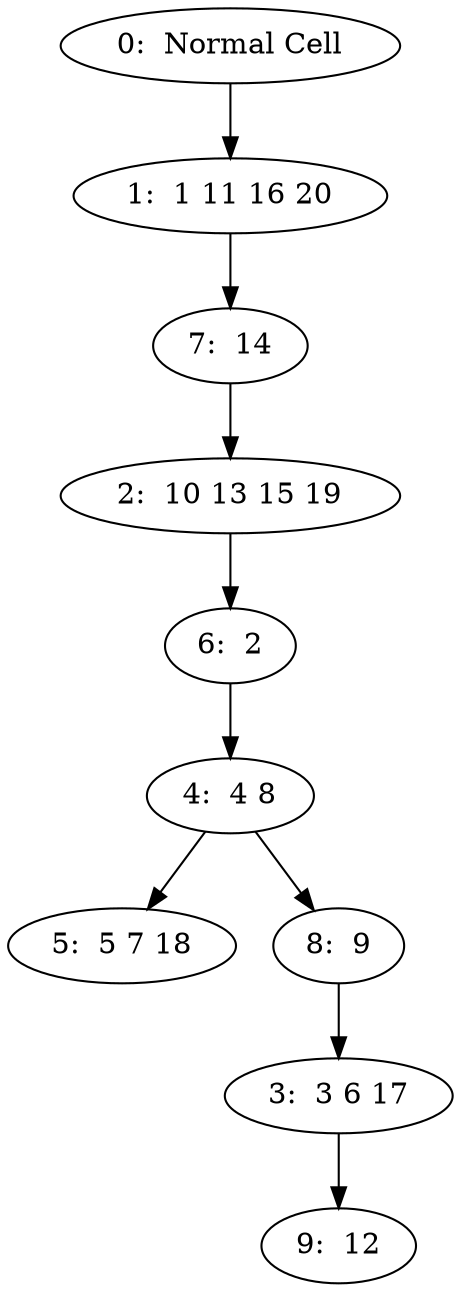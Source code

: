 digraph mytree {
"0:  Normal Cell" -> "1:  1 11 16 20";
"1:  1 11 16 20" -> "7:  14";
"2:  10 13 15 19" -> "6:  2";
"3:  3 6 17" -> "9:  12";
"4:  4 8" -> "5:  5 7 18";
"4:  4 8" -> "8:  9";
"5:  5 7 18";
"6:  2" -> "4:  4 8";
"7:  14" -> "2:  10 13 15 19";
"8:  9" -> "3:  3 6 17";
"9:  12";
}
